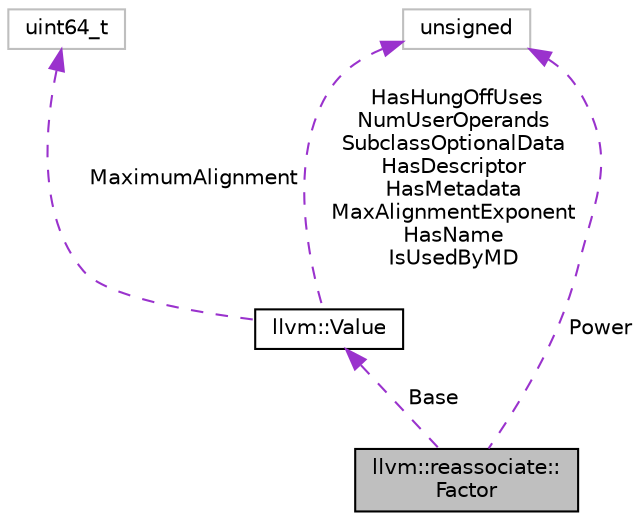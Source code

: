 digraph "llvm::reassociate::Factor"
{
 // LATEX_PDF_SIZE
  bgcolor="transparent";
  edge [fontname="Helvetica",fontsize="10",labelfontname="Helvetica",labelfontsize="10"];
  node [fontname="Helvetica",fontsize="10",shape=record];
  Node1 [label="llvm::reassociate::\lFactor",height=0.2,width=0.4,color="black", fillcolor="grey75", style="filled", fontcolor="black",tooltip="Utility class representing a base and exponent pair which form one factor of some product."];
  Node2 -> Node1 [dir="back",color="darkorchid3",fontsize="10",style="dashed",label=" Base" ,fontname="Helvetica"];
  Node2 [label="llvm::Value",height=0.2,width=0.4,color="black",URL="$classllvm_1_1Value.html",tooltip="LLVM Value Representation."];
  Node3 -> Node2 [dir="back",color="darkorchid3",fontsize="10",style="dashed",label=" MaximumAlignment" ,fontname="Helvetica"];
  Node3 [label="uint64_t",height=0.2,width=0.4,color="grey75",tooltip=" "];
  Node4 -> Node2 [dir="back",color="darkorchid3",fontsize="10",style="dashed",label=" HasHungOffUses\nNumUserOperands\nSubclassOptionalData\nHasDescriptor\nHasMetadata\nMaxAlignmentExponent\nHasName\nIsUsedByMD" ,fontname="Helvetica"];
  Node4 [label="unsigned",height=0.2,width=0.4,color="grey75",tooltip=" "];
  Node4 -> Node1 [dir="back",color="darkorchid3",fontsize="10",style="dashed",label=" Power" ,fontname="Helvetica"];
}
